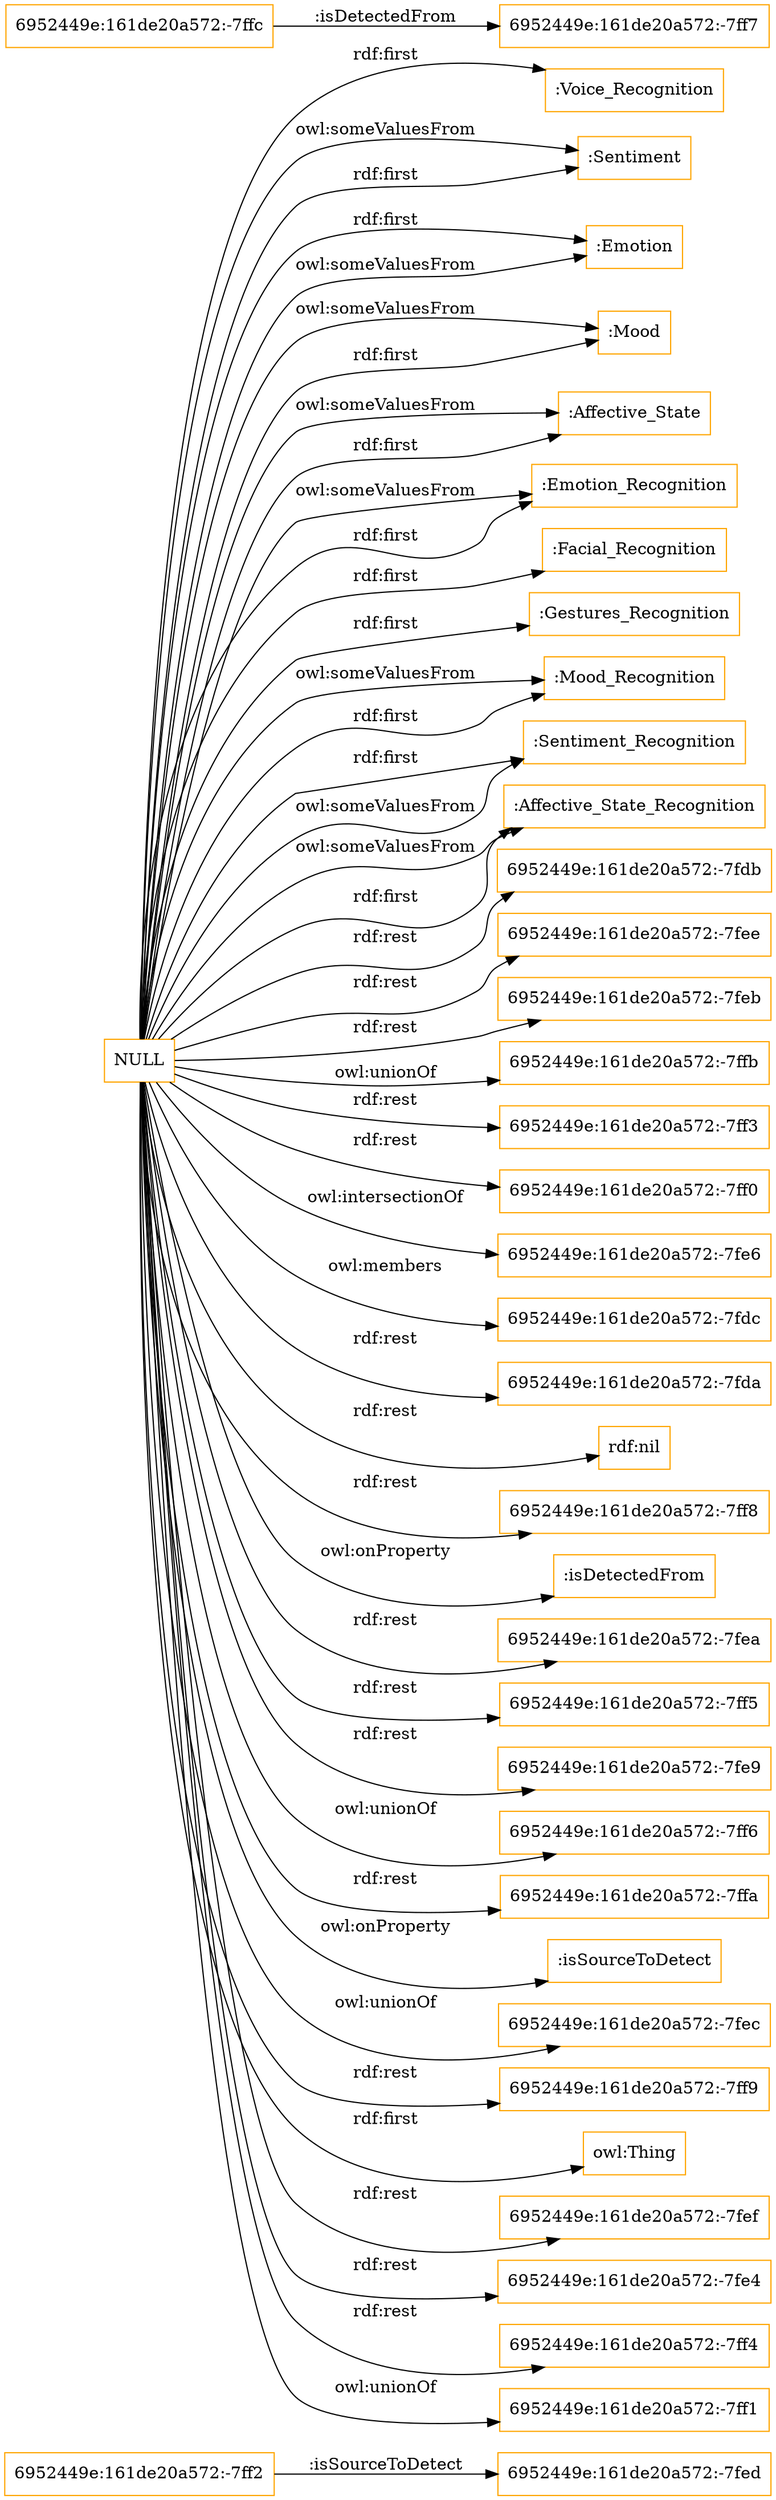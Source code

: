 digraph ar2dtool_diagram { 
rankdir=LR;
size="1501"
node [shape = rectangle, color="orange"]; "6952449e:161de20a572:-7fed" ":Voice_Recognition" ":Sentiment" ":Emotion" ":Mood" ":Affective_State" ":Emotion_Recognition" "6952449e:161de20a572:-7ffc" ":Facial_Recognition" "6952449e:161de20a572:-7ff2" ":Gestures_Recognition" ":Mood_Recognition" ":Sentiment_Recognition" "6952449e:161de20a572:-7ff7" ":Affective_State_Recognition" ; /*classes style*/
	"NULL" -> "6952449e:161de20a572:-7fdb" [ label = "rdf:rest" ];
	"NULL" -> ":Sentiment_Recognition" [ label = "rdf:first" ];
	"NULL" -> "6952449e:161de20a572:-7fee" [ label = "rdf:rest" ];
	"NULL" -> "6952449e:161de20a572:-7feb" [ label = "rdf:rest" ];
	"NULL" -> ":Voice_Recognition" [ label = "rdf:first" ];
	"NULL" -> ":Mood_Recognition" [ label = "owl:someValuesFrom" ];
	"NULL" -> "6952449e:161de20a572:-7ffb" [ label = "owl:unionOf" ];
	"NULL" -> ":Emotion_Recognition" [ label = "owl:someValuesFrom" ];
	"NULL" -> "6952449e:161de20a572:-7ff3" [ label = "rdf:rest" ];
	"NULL" -> "6952449e:161de20a572:-7ff0" [ label = "rdf:rest" ];
	"NULL" -> "6952449e:161de20a572:-7fe6" [ label = "owl:intersectionOf" ];
	"NULL" -> ":Emotion_Recognition" [ label = "rdf:first" ];
	"NULL" -> "6952449e:161de20a572:-7fdc" [ label = "owl:members" ];
	"NULL" -> "6952449e:161de20a572:-7fda" [ label = "rdf:rest" ];
	"NULL" -> ":Facial_Recognition" [ label = "rdf:first" ];
	"NULL" -> "rdf:nil" [ label = "rdf:rest" ];
	"NULL" -> "6952449e:161de20a572:-7ff8" [ label = "rdf:rest" ];
	"NULL" -> ":isDetectedFrom" [ label = "owl:onProperty" ];
	"NULL" -> "6952449e:161de20a572:-7fea" [ label = "rdf:rest" ];
	"NULL" -> ":Mood" [ label = "owl:someValuesFrom" ];
	"NULL" -> "6952449e:161de20a572:-7ff5" [ label = "rdf:rest" ];
	"NULL" -> "6952449e:161de20a572:-7fe9" [ label = "rdf:rest" ];
	"NULL" -> ":Emotion" [ label = "rdf:first" ];
	"NULL" -> "6952449e:161de20a572:-7ff6" [ label = "owl:unionOf" ];
	"NULL" -> "6952449e:161de20a572:-7ffa" [ label = "rdf:rest" ];
	"NULL" -> ":Sentiment" [ label = "owl:someValuesFrom" ];
	"NULL" -> ":isSourceToDetect" [ label = "owl:onProperty" ];
	"NULL" -> "6952449e:161de20a572:-7fec" [ label = "owl:unionOf" ];
	"NULL" -> "6952449e:161de20a572:-7ff9" [ label = "rdf:rest" ];
	"NULL" -> "owl:Thing" [ label = "rdf:first" ];
	"NULL" -> ":Emotion" [ label = "owl:someValuesFrom" ];
	"NULL" -> ":Affective_State_Recognition" [ label = "owl:someValuesFrom" ];
	"NULL" -> ":Affective_State" [ label = "owl:someValuesFrom" ];
	"NULL" -> "6952449e:161de20a572:-7fef" [ label = "rdf:rest" ];
	"NULL" -> ":Mood_Recognition" [ label = "rdf:first" ];
	"NULL" -> ":Gestures_Recognition" [ label = "rdf:first" ];
	"NULL" -> ":Sentiment_Recognition" [ label = "owl:someValuesFrom" ];
	"NULL" -> "6952449e:161de20a572:-7fe4" [ label = "rdf:rest" ];
	"NULL" -> ":Mood" [ label = "rdf:first" ];
	"NULL" -> ":Affective_State_Recognition" [ label = "rdf:first" ];
	"NULL" -> ":Affective_State" [ label = "rdf:first" ];
	"NULL" -> "6952449e:161de20a572:-7ff4" [ label = "rdf:rest" ];
	"NULL" -> ":Sentiment" [ label = "rdf:first" ];
	"NULL" -> "6952449e:161de20a572:-7ff1" [ label = "owl:unionOf" ];
	"6952449e:161de20a572:-7ffc" -> "6952449e:161de20a572:-7ff7" [ label = ":isDetectedFrom" ];
	"6952449e:161de20a572:-7ff2" -> "6952449e:161de20a572:-7fed" [ label = ":isSourceToDetect" ];

}

